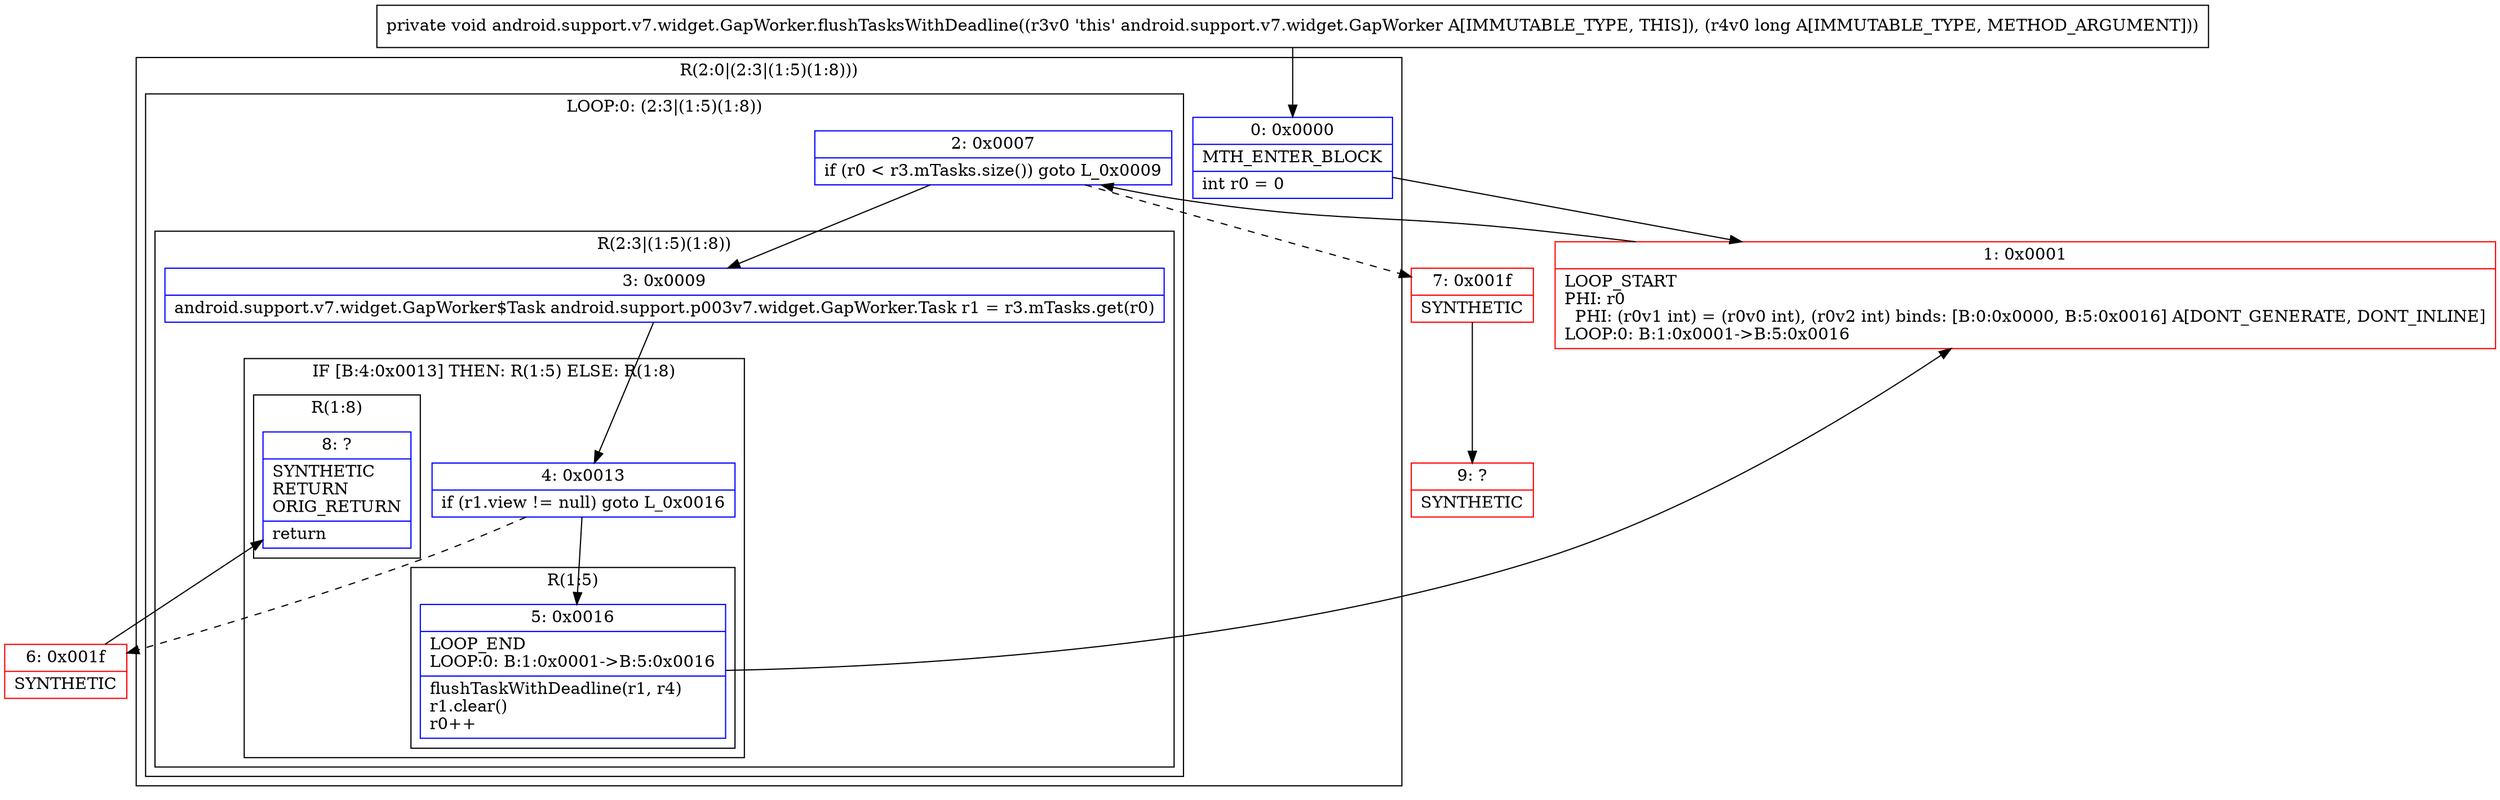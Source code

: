 digraph "CFG forandroid.support.v7.widget.GapWorker.flushTasksWithDeadline(J)V" {
subgraph cluster_Region_1792329146 {
label = "R(2:0|(2:3|(1:5)(1:8)))";
node [shape=record,color=blue];
Node_0 [shape=record,label="{0\:\ 0x0000|MTH_ENTER_BLOCK\l|int r0 = 0\l}"];
subgraph cluster_LoopRegion_1748984845 {
label = "LOOP:0: (2:3|(1:5)(1:8))";
node [shape=record,color=blue];
Node_2 [shape=record,label="{2\:\ 0x0007|if (r0 \< r3.mTasks.size()) goto L_0x0009\l}"];
subgraph cluster_Region_1275276402 {
label = "R(2:3|(1:5)(1:8))";
node [shape=record,color=blue];
Node_3 [shape=record,label="{3\:\ 0x0009|android.support.v7.widget.GapWorker$Task android.support.p003v7.widget.GapWorker.Task r1 = r3.mTasks.get(r0)\l}"];
subgraph cluster_IfRegion_3594589 {
label = "IF [B:4:0x0013] THEN: R(1:5) ELSE: R(1:8)";
node [shape=record,color=blue];
Node_4 [shape=record,label="{4\:\ 0x0013|if (r1.view != null) goto L_0x0016\l}"];
subgraph cluster_Region_1728911265 {
label = "R(1:5)";
node [shape=record,color=blue];
Node_5 [shape=record,label="{5\:\ 0x0016|LOOP_END\lLOOP:0: B:1:0x0001\-\>B:5:0x0016\l|flushTaskWithDeadline(r1, r4)\lr1.clear()\lr0++\l}"];
}
subgraph cluster_Region_1816620217 {
label = "R(1:8)";
node [shape=record,color=blue];
Node_8 [shape=record,label="{8\:\ ?|SYNTHETIC\lRETURN\lORIG_RETURN\l|return\l}"];
}
}
}
}
}
Node_1 [shape=record,color=red,label="{1\:\ 0x0001|LOOP_START\lPHI: r0 \l  PHI: (r0v1 int) = (r0v0 int), (r0v2 int) binds: [B:0:0x0000, B:5:0x0016] A[DONT_GENERATE, DONT_INLINE]\lLOOP:0: B:1:0x0001\-\>B:5:0x0016\l}"];
Node_6 [shape=record,color=red,label="{6\:\ 0x001f|SYNTHETIC\l}"];
Node_7 [shape=record,color=red,label="{7\:\ 0x001f|SYNTHETIC\l}"];
Node_9 [shape=record,color=red,label="{9\:\ ?|SYNTHETIC\l}"];
MethodNode[shape=record,label="{private void android.support.v7.widget.GapWorker.flushTasksWithDeadline((r3v0 'this' android.support.v7.widget.GapWorker A[IMMUTABLE_TYPE, THIS]), (r4v0 long A[IMMUTABLE_TYPE, METHOD_ARGUMENT])) }"];
MethodNode -> Node_0;
Node_0 -> Node_1;
Node_2 -> Node_3;
Node_2 -> Node_7[style=dashed];
Node_3 -> Node_4;
Node_4 -> Node_5;
Node_4 -> Node_6[style=dashed];
Node_5 -> Node_1;
Node_1 -> Node_2;
Node_6 -> Node_8;
Node_7 -> Node_9;
}

